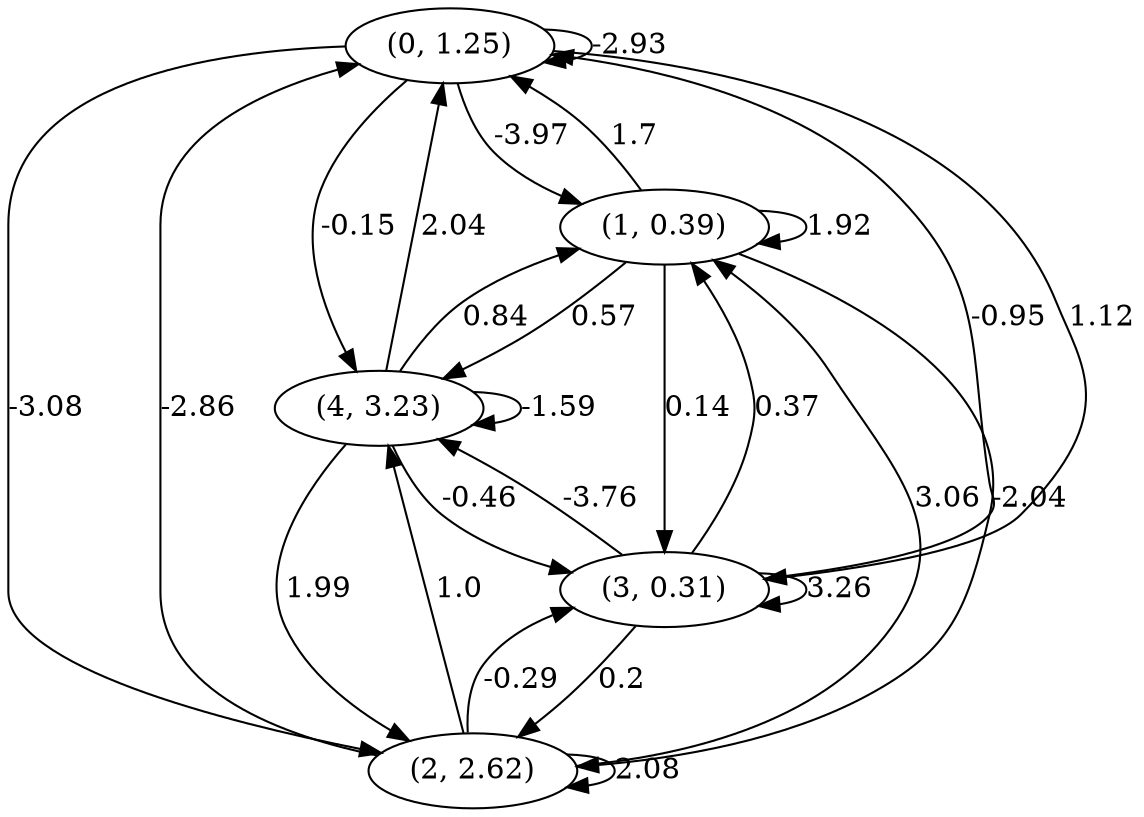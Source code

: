 digraph {
    0 [ label = "(0, 1.25)" ]
    1 [ label = "(1, 0.39)" ]
    2 [ label = "(2, 2.62)" ]
    3 [ label = "(3, 0.31)" ]
    4 [ label = "(4, 3.23)" ]
    0 -> 0 [ label = "-2.93" ]
    1 -> 1 [ label = "1.92" ]
    2 -> 2 [ label = "2.08" ]
    3 -> 3 [ label = "3.26" ]
    4 -> 4 [ label = "-1.59" ]
    1 -> 0 [ label = "1.7" ]
    2 -> 0 [ label = "-2.86" ]
    3 -> 0 [ label = "-0.95" ]
    4 -> 0 [ label = "2.04" ]
    0 -> 1 [ label = "-3.97" ]
    2 -> 1 [ label = "3.06" ]
    3 -> 1 [ label = "0.37" ]
    4 -> 1 [ label = "0.84" ]
    0 -> 2 [ label = "-3.08" ]
    1 -> 2 [ label = "-2.04" ]
    3 -> 2 [ label = "0.2" ]
    4 -> 2 [ label = "1.99" ]
    0 -> 3 [ label = "1.12" ]
    1 -> 3 [ label = "0.14" ]
    2 -> 3 [ label = "-0.29" ]
    4 -> 3 [ label = "-0.46" ]
    0 -> 4 [ label = "-0.15" ]
    1 -> 4 [ label = "0.57" ]
    2 -> 4 [ label = "1.0" ]
    3 -> 4 [ label = "-3.76" ]
}

